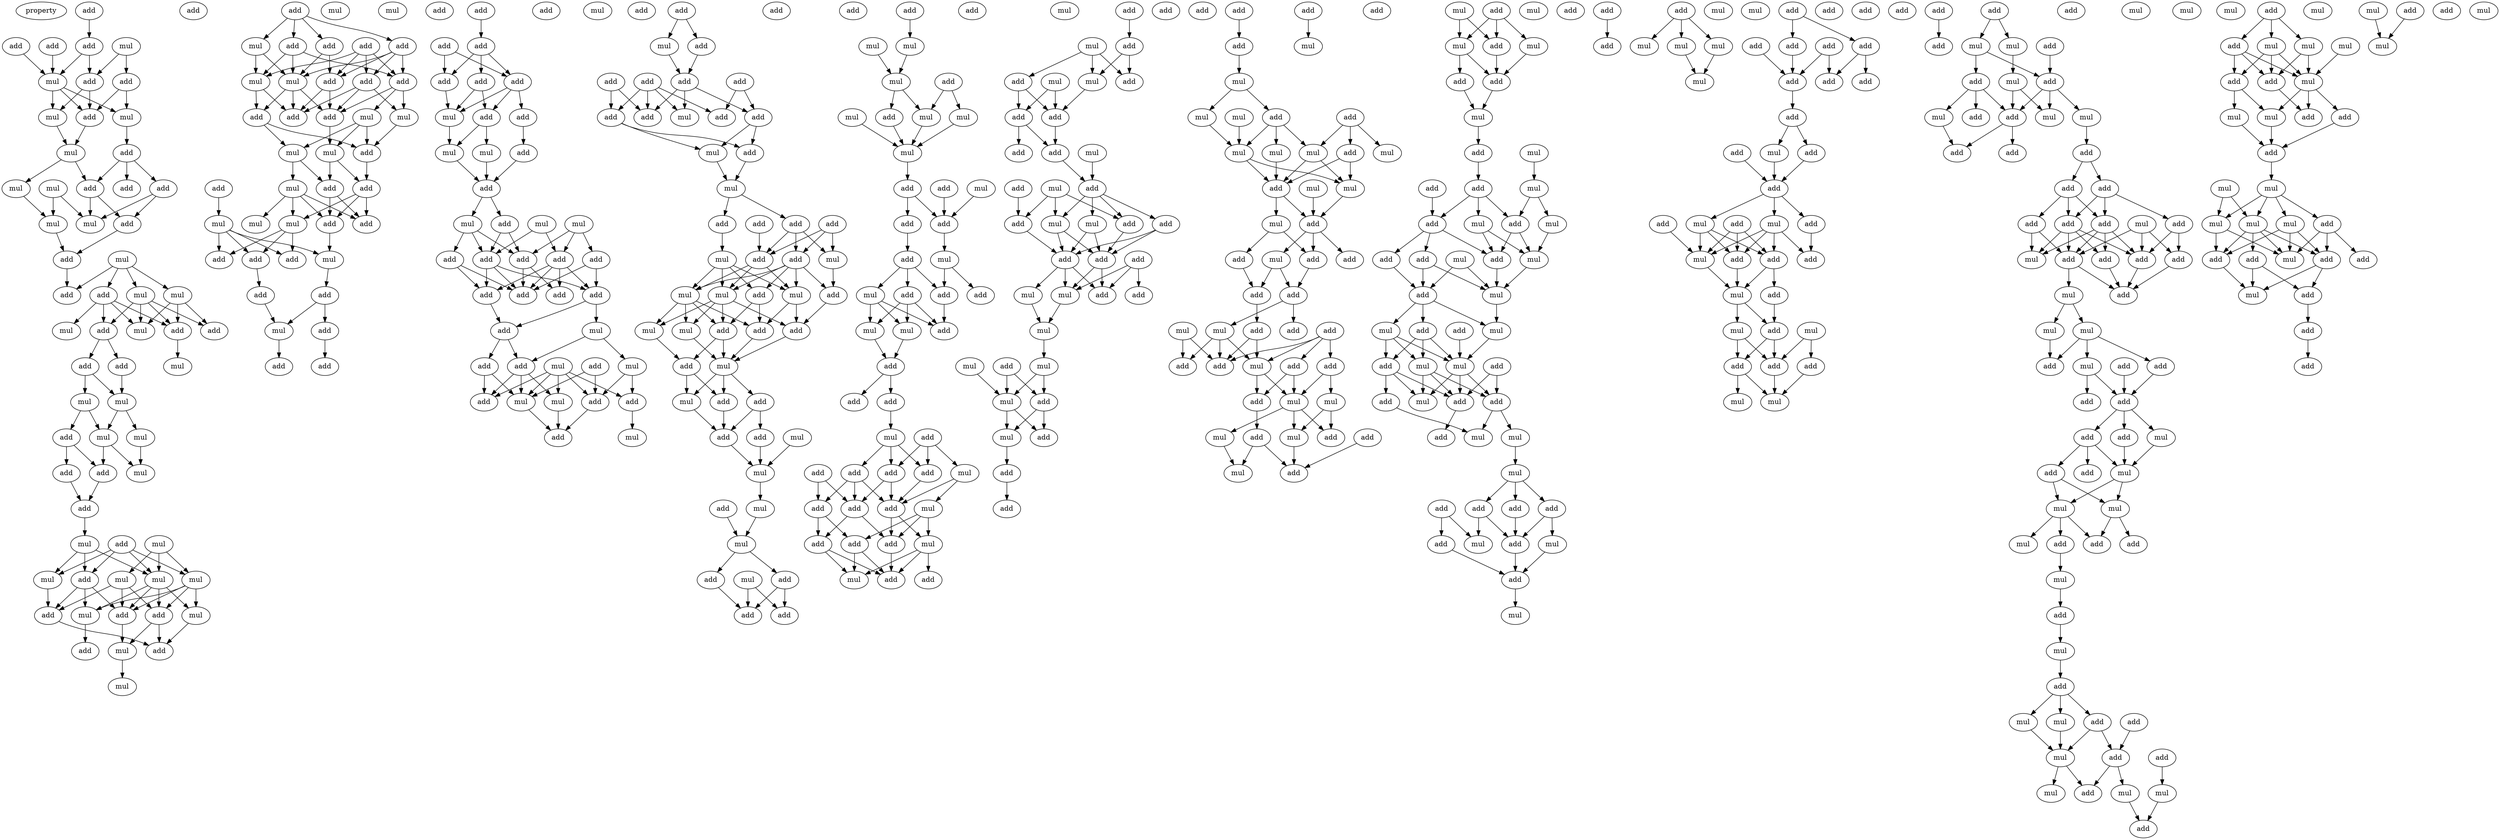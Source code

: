digraph {
    node [fontcolor=black]
    property [mul=2,lf=1.1]
    0 [ label = add ];
    1 [ label = add ];
    2 [ label = add ];
    3 [ label = add ];
    4 [ label = mul ];
    5 [ label = mul ];
    6 [ label = add ];
    7 [ label = add ];
    8 [ label = mul ];
    9 [ label = add ];
    10 [ label = mul ];
    11 [ label = mul ];
    12 [ label = add ];
    13 [ label = add ];
    14 [ label = add ];
    15 [ label = mul ];
    16 [ label = add ];
    17 [ label = mul ];
    18 [ label = mul ];
    19 [ label = add ];
    20 [ label = mul ];
    21 [ label = mul ];
    22 [ label = add ];
    23 [ label = mul ];
    24 [ label = mul ];
    25 [ label = add ];
    26 [ label = add ];
    27 [ label = add ];
    28 [ label = add ];
    29 [ label = mul ];
    30 [ label = add ];
    31 [ label = mul ];
    32 [ label = mul ];
    33 [ label = add ];
    34 [ label = add ];
    35 [ label = mul ];
    36 [ label = mul ];
    37 [ label = mul ];
    38 [ label = add ];
    39 [ label = mul ];
    40 [ label = add ];
    41 [ label = add ];
    42 [ label = mul ];
    43 [ label = add ];
    44 [ label = add ];
    45 [ label = mul ];
    46 [ label = mul ];
    47 [ label = add ];
    48 [ label = add ];
    49 [ label = mul ];
    50 [ label = mul ];
    51 [ label = mul ];
    52 [ label = mul ];
    53 [ label = mul ];
    54 [ label = mul ];
    55 [ label = add ];
    56 [ label = add ];
    57 [ label = add ];
    58 [ label = add ];
    59 [ label = mul ];
    60 [ label = add ];
    61 [ label = mul ];
    62 [ label = add ];
    63 [ label = mul ];
    64 [ label = add ];
    65 [ label = add ];
    66 [ label = add ];
    67 [ label = add ];
    68 [ label = add ];
    69 [ label = mul ];
    70 [ label = add ];
    71 [ label = add ];
    72 [ label = mul ];
    73 [ label = add ];
    74 [ label = add ];
    75 [ label = mul ];
    76 [ label = mul ];
    77 [ label = add ];
    78 [ label = add ];
    79 [ label = mul ];
    80 [ label = mul ];
    81 [ label = mul ];
    82 [ label = add ];
    83 [ label = add ];
    84 [ label = add ];
    85 [ label = mul ];
    86 [ label = add ];
    87 [ label = mul ];
    88 [ label = mul ];
    89 [ label = add ];
    90 [ label = add ];
    91 [ label = add ];
    92 [ label = mul ];
    93 [ label = add ];
    94 [ label = mul ];
    95 [ label = add ];
    96 [ label = add ];
    97 [ label = add ];
    98 [ label = mul ];
    99 [ label = mul ];
    100 [ label = add ];
    101 [ label = add ];
    102 [ label = add ];
    103 [ label = add ];
    104 [ label = add ];
    105 [ label = add ];
    106 [ label = add ];
    107 [ label = add ];
    108 [ label = add ];
    109 [ label = mul ];
    110 [ label = add ];
    111 [ label = add ];
    112 [ label = mul ];
    113 [ label = add ];
    114 [ label = add ];
    115 [ label = mul ];
    116 [ label = add ];
    117 [ label = mul ];
    118 [ label = add ];
    119 [ label = mul ];
    120 [ label = mul ];
    121 [ label = add ];
    122 [ label = add ];
    123 [ label = add ];
    124 [ label = add ];
    125 [ label = add ];
    126 [ label = add ];
    127 [ label = add ];
    128 [ label = add ];
    129 [ label = add ];
    130 [ label = mul ];
    131 [ label = add ];
    132 [ label = add ];
    133 [ label = mul ];
    134 [ label = mul ];
    135 [ label = add ];
    136 [ label = add ];
    137 [ label = add ];
    138 [ label = add ];
    139 [ label = mul ];
    140 [ label = add ];
    141 [ label = mul ];
    142 [ label = add ];
    143 [ label = mul ];
    144 [ label = mul ];
    145 [ label = add ];
    146 [ label = add ];
    147 [ label = mul ];
    148 [ label = add ];
    149 [ label = add ];
    150 [ label = add ];
    151 [ label = add ];
    152 [ label = add ];
    153 [ label = add ];
    154 [ label = add ];
    155 [ label = add ];
    156 [ label = mul ];
    157 [ label = add ];
    158 [ label = mul ];
    159 [ label = add ];
    160 [ label = mul ];
    161 [ label = add ];
    162 [ label = add ];
    163 [ label = add ];
    164 [ label = add ];
    165 [ label = mul ];
    166 [ label = add ];
    167 [ label = mul ];
    168 [ label = add ];
    169 [ label = mul ];
    170 [ label = add ];
    171 [ label = mul ];
    172 [ label = mul ];
    173 [ label = add ];
    174 [ label = add ];
    175 [ label = add ];
    176 [ label = add ];
    177 [ label = mul ];
    178 [ label = mul ];
    179 [ label = add ];
    180 [ label = mul ];
    181 [ label = add ];
    182 [ label = add ];
    183 [ label = mul ];
    184 [ label = add ];
    185 [ label = add ];
    186 [ label = add ];
    187 [ label = mul ];
    188 [ label = mul ];
    189 [ label = add ];
    190 [ label = mul ];
    191 [ label = mul ];
    192 [ label = add ];
    193 [ label = add ];
    194 [ label = add ];
    195 [ label = mul ];
    196 [ label = add ];
    197 [ label = add ];
    198 [ label = add ];
    199 [ label = mul ];
    200 [ label = mul ];
    201 [ label = mul ];
    202 [ label = add ];
    203 [ label = mul ];
    204 [ label = add ];
    205 [ label = add ];
    206 [ label = mul ];
    207 [ label = mul ];
    208 [ label = mul ];
    209 [ label = add ];
    210 [ label = mul ];
    211 [ label = add ];
    212 [ label = mul ];
    213 [ label = add ];
    214 [ label = add ];
    215 [ label = mul ];
    216 [ label = add ];
    217 [ label = mul ];
    218 [ label = add ];
    219 [ label = add ];
    220 [ label = add ];
    221 [ label = mul ];
    222 [ label = add ];
    223 [ label = mul ];
    224 [ label = add ];
    225 [ label = add ];
    226 [ label = add ];
    227 [ label = add ];
    228 [ label = mul ];
    229 [ label = add ];
    230 [ label = add ];
    231 [ label = mul ];
    232 [ label = add ];
    233 [ label = add ];
    234 [ label = add ];
    235 [ label = add ];
    236 [ label = add ];
    237 [ label = mul ];
    238 [ label = add ];
    239 [ label = mul ];
    240 [ label = add ];
    241 [ label = add ];
    242 [ label = add ];
    243 [ label = mul ];
    244 [ label = add ];
    245 [ label = add ];
    246 [ label = add ];
    247 [ label = mul ];
    248 [ label = mul ];
    249 [ label = add ];
    250 [ label = add ];
    251 [ label = add ];
    252 [ label = mul ];
    253 [ label = add ];
    254 [ label = add ];
    255 [ label = add ];
    256 [ label = add ];
    257 [ label = mul ];
    258 [ label = add ];
    259 [ label = add ];
    260 [ label = mul ];
    261 [ label = add ];
    262 [ label = add ];
    263 [ label = add ];
    264 [ label = mul ];
    265 [ label = mul ];
    266 [ label = add ];
    267 [ label = add ];
    268 [ label = add ];
    269 [ label = mul ];
    270 [ label = add ];
    271 [ label = add ];
    272 [ label = mul ];
    273 [ label = mul ];
    274 [ label = mul ];
    275 [ label = add ];
    276 [ label = mul ];
    277 [ label = mul ];
    278 [ label = add ];
    279 [ label = add ];
    280 [ label = mul ];
    281 [ label = add ];
    282 [ label = add ];
    283 [ label = add ];
    284 [ label = add ];
    285 [ label = add ];
    286 [ label = add ];
    287 [ label = mul ];
    288 [ label = mul ];
    289 [ label = mul ];
    290 [ label = add ];
    291 [ label = add ];
    292 [ label = mul ];
    293 [ label = mul ];
    294 [ label = mul ];
    295 [ label = mul ];
    296 [ label = add ];
    297 [ label = mul ];
    298 [ label = add ];
    299 [ label = mul ];
    300 [ label = mul ];
    301 [ label = add ];
    302 [ label = mul ];
    303 [ label = add ];
    304 [ label = mul ];
    305 [ label = add ];
    306 [ label = add ];
    307 [ label = add ];
    308 [ label = add ];
    309 [ label = add ];
    310 [ label = add ];
    311 [ label = mul ];
    312 [ label = add ];
    313 [ label = mul ];
    314 [ label = add ];
    315 [ label = add ];
    316 [ label = add ];
    317 [ label = add ];
    318 [ label = mul ];
    319 [ label = add ];
    320 [ label = add ];
    321 [ label = mul ];
    322 [ label = mul ];
    323 [ label = add ];
    324 [ label = add ];
    325 [ label = add ];
    326 [ label = mul ];
    327 [ label = mul ];
    328 [ label = add ];
    329 [ label = mul ];
    330 [ label = mul ];
    331 [ label = add ];
    332 [ label = add ];
    333 [ label = mul ];
    334 [ label = mul ];
    335 [ label = add ];
    336 [ label = add ];
    337 [ label = mul ];
    338 [ label = mul ];
    339 [ label = add ];
    340 [ label = mul ];
    341 [ label = add ];
    342 [ label = mul ];
    343 [ label = add ];
    344 [ label = mul ];
    345 [ label = add ];
    346 [ label = add ];
    347 [ label = mul ];
    348 [ label = add ];
    349 [ label = add ];
    350 [ label = mul ];
    351 [ label = add ];
    352 [ label = mul ];
    353 [ label = mul ];
    354 [ label = add ];
    355 [ label = mul ];
    356 [ label = add ];
    357 [ label = mul ];
    358 [ label = add ];
    359 [ label = mul ];
    360 [ label = add ];
    361 [ label = add ];
    362 [ label = mul ];
    363 [ label = add ];
    364 [ label = add ];
    365 [ label = add ];
    366 [ label = mul ];
    367 [ label = add ];
    368 [ label = mul ];
    369 [ label = add ];
    370 [ label = mul ];
    371 [ label = mul ];
    372 [ label = add ];
    373 [ label = add ];
    374 [ label = add ];
    375 [ label = add ];
    376 [ label = mul ];
    377 [ label = add ];
    378 [ label = add ];
    379 [ label = mul ];
    380 [ label = add ];
    381 [ label = add ];
    382 [ label = mul ];
    383 [ label = add ];
    384 [ label = add ];
    385 [ label = mul ];
    386 [ label = mul ];
    387 [ label = mul ];
    388 [ label = mul ];
    389 [ label = mul ];
    390 [ label = mul ];
    391 [ label = add ];
    392 [ label = add ];
    393 [ label = add ];
    394 [ label = add ];
    395 [ label = add ];
    396 [ label = add ];
    397 [ label = add ];
    398 [ label = add ];
    399 [ label = add ];
    400 [ label = add ];
    401 [ label = add ];
    402 [ label = add ];
    403 [ label = add ];
    404 [ label = add ];
    405 [ label = mul ];
    406 [ label = add ];
    407 [ label = add ];
    408 [ label = mul ];
    409 [ label = add ];
    410 [ label = mul ];
    411 [ label = add ];
    412 [ label = mul ];
    413 [ label = add ];
    414 [ label = add ];
    415 [ label = add ];
    416 [ label = add ];
    417 [ label = mul ];
    418 [ label = mul ];
    419 [ label = add ];
    420 [ label = mul ];
    421 [ label = add ];
    422 [ label = add ];
    423 [ label = add ];
    424 [ label = mul ];
    425 [ label = mul ];
    426 [ label = add ];
    427 [ label = add ];
    428 [ label = add ];
    429 [ label = add ];
    430 [ label = mul ];
    431 [ label = mul ];
    432 [ label = add ];
    433 [ label = add ];
    434 [ label = mul ];
    435 [ label = add ];
    436 [ label = mul ];
    437 [ label = mul ];
    438 [ label = add ];
    439 [ label = mul ];
    440 [ label = add ];
    441 [ label = add ];
    442 [ label = add ];
    443 [ label = add ];
    444 [ label = add ];
    445 [ label = add ];
    446 [ label = add ];
    447 [ label = mul ];
    448 [ label = add ];
    449 [ label = add ];
    450 [ label = add ];
    451 [ label = add ];
    452 [ label = mul ];
    453 [ label = add ];
    454 [ label = add ];
    455 [ label = add ];
    456 [ label = mul ];
    457 [ label = mul ];
    458 [ label = mul ];
    459 [ label = mul ];
    460 [ label = add ];
    461 [ label = add ];
    462 [ label = add ];
    463 [ label = add ];
    464 [ label = add ];
    465 [ label = add ];
    466 [ label = mul ];
    467 [ label = add ];
    468 [ label = add ];
    469 [ label = mul ];
    470 [ label = add ];
    471 [ label = mul ];
    472 [ label = mul ];
    473 [ label = mul ];
    474 [ label = add ];
    475 [ label = add ];
    476 [ label = add ];
    477 [ label = mul ];
    478 [ label = add ];
    479 [ label = add ];
    480 [ label = mul ];
    481 [ label = mul ];
    482 [ label = add ];
    483 [ label = add ];
    484 [ label = mul ];
    485 [ label = add ];
    486 [ label = mul ];
    487 [ label = mul ];
    488 [ label = add ];
    489 [ label = add ];
    490 [ label = mul ];
    491 [ label = mul ];
    492 [ label = mul ];
    493 [ label = mul ];
    494 [ label = add ];
    495 [ label = add ];
    496 [ label = mul ];
    497 [ label = add ];
    498 [ label = add ];
    499 [ label = mul ];
    500 [ label = mul ];
    501 [ label = mul ];
    502 [ label = add ];
    503 [ label = mul ];
    504 [ label = add ];
    505 [ label = mul ];
    506 [ label = add ];
    507 [ label = mul ];
    508 [ label = add ];
    509 [ label = add ];
    510 [ label = mul ];
    511 [ label = mul ];
    512 [ label = mul ];
    513 [ label = mul ];
    514 [ label = mul ];
    515 [ label = mul ];
    516 [ label = add ];
    517 [ label = add ];
    518 [ label = add ];
    519 [ label = add ];
    520 [ label = mul ];
    521 [ label = add ];
    522 [ label = add ];
    523 [ label = mul ];
    524 [ label = add ];
    525 [ label = mul ];
    526 [ label = add ];
    527 [ label = add ];
    528 [ label = mul ];
    529 [ label = add ];
    530 [ label = mul ];
    0 -> 3 [ name = 0 ];
    1 -> 5 [ name = 1 ];
    2 -> 5 [ name = 2 ];
    3 -> 5 [ name = 3 ];
    3 -> 7 [ name = 4 ];
    4 -> 6 [ name = 5 ];
    4 -> 7 [ name = 6 ];
    5 -> 8 [ name = 7 ];
    5 -> 9 [ name = 8 ];
    5 -> 10 [ name = 9 ];
    6 -> 9 [ name = 10 ];
    6 -> 10 [ name = 11 ];
    7 -> 8 [ name = 12 ];
    7 -> 9 [ name = 13 ];
    8 -> 11 [ name = 14 ];
    9 -> 11 [ name = 15 ];
    10 -> 12 [ name = 16 ];
    11 -> 14 [ name = 17 ];
    11 -> 17 [ name = 18 ];
    12 -> 13 [ name = 19 ];
    12 -> 14 [ name = 20 ];
    12 -> 16 [ name = 21 ];
    14 -> 19 [ name = 22 ];
    14 -> 20 [ name = 23 ];
    15 -> 18 [ name = 24 ];
    15 -> 20 [ name = 25 ];
    16 -> 19 [ name = 26 ];
    16 -> 20 [ name = 27 ];
    17 -> 18 [ name = 28 ];
    18 -> 22 [ name = 29 ];
    19 -> 22 [ name = 30 ];
    21 -> 23 [ name = 31 ];
    21 -> 24 [ name = 32 ];
    21 -> 25 [ name = 33 ];
    21 -> 26 [ name = 34 ];
    22 -> 25 [ name = 35 ];
    23 -> 27 [ name = 36 ];
    23 -> 28 [ name = 37 ];
    23 -> 29 [ name = 38 ];
    23 -> 30 [ name = 39 ];
    24 -> 27 [ name = 40 ];
    24 -> 29 [ name = 41 ];
    24 -> 30 [ name = 42 ];
    26 -> 28 [ name = 43 ];
    26 -> 29 [ name = 44 ];
    26 -> 30 [ name = 45 ];
    26 -> 31 [ name = 46 ];
    28 -> 33 [ name = 47 ];
    28 -> 34 [ name = 48 ];
    30 -> 32 [ name = 49 ];
    33 -> 35 [ name = 50 ];
    33 -> 36 [ name = 51 ];
    34 -> 35 [ name = 52 ];
    35 -> 37 [ name = 53 ];
    35 -> 39 [ name = 54 ];
    36 -> 38 [ name = 55 ];
    36 -> 39 [ name = 56 ];
    37 -> 42 [ name = 57 ];
    38 -> 41 [ name = 58 ];
    38 -> 43 [ name = 59 ];
    39 -> 41 [ name = 60 ];
    39 -> 42 [ name = 61 ];
    41 -> 44 [ name = 62 ];
    43 -> 44 [ name = 63 ];
    44 -> 45 [ name = 64 ];
    45 -> 48 [ name = 65 ];
    45 -> 49 [ name = 66 ];
    45 -> 50 [ name = 67 ];
    46 -> 50 [ name = 68 ];
    46 -> 51 [ name = 69 ];
    46 -> 52 [ name = 70 ];
    47 -> 48 [ name = 71 ];
    47 -> 49 [ name = 72 ];
    47 -> 50 [ name = 73 ];
    47 -> 52 [ name = 74 ];
    48 -> 53 [ name = 75 ];
    48 -> 56 [ name = 76 ];
    48 -> 57 [ name = 77 ];
    49 -> 56 [ name = 78 ];
    50 -> 53 [ name = 79 ];
    50 -> 54 [ name = 80 ];
    50 -> 55 [ name = 81 ];
    50 -> 57 [ name = 82 ];
    51 -> 55 [ name = 83 ];
    51 -> 56 [ name = 84 ];
    51 -> 57 [ name = 85 ];
    52 -> 53 [ name = 86 ];
    52 -> 54 [ name = 87 ];
    52 -> 55 [ name = 88 ];
    52 -> 57 [ name = 89 ];
    53 -> 58 [ name = 90 ];
    54 -> 60 [ name = 91 ];
    55 -> 59 [ name = 92 ];
    55 -> 60 [ name = 93 ];
    56 -> 60 [ name = 94 ];
    57 -> 59 [ name = 95 ];
    59 -> 61 [ name = 96 ];
    62 -> 63 [ name = 97 ];
    62 -> 65 [ name = 98 ];
    62 -> 66 [ name = 99 ];
    62 -> 67 [ name = 100 ];
    63 -> 69 [ name = 101 ];
    63 -> 72 [ name = 102 ];
    64 -> 68 [ name = 103 ];
    64 -> 70 [ name = 104 ];
    64 -> 71 [ name = 105 ];
    64 -> 72 [ name = 106 ];
    65 -> 68 [ name = 107 ];
    65 -> 69 [ name = 108 ];
    65 -> 72 [ name = 109 ];
    66 -> 68 [ name = 110 ];
    66 -> 69 [ name = 111 ];
    66 -> 70 [ name = 112 ];
    66 -> 71 [ name = 113 ];
    67 -> 69 [ name = 114 ];
    67 -> 71 [ name = 115 ];
    68 -> 73 [ name = 116 ];
    68 -> 75 [ name = 117 ];
    68 -> 76 [ name = 118 ];
    69 -> 73 [ name = 119 ];
    69 -> 74 [ name = 120 ];
    69 -> 77 [ name = 121 ];
    70 -> 73 [ name = 122 ];
    70 -> 74 [ name = 123 ];
    70 -> 75 [ name = 124 ];
    71 -> 73 [ name = 125 ];
    71 -> 74 [ name = 126 ];
    72 -> 74 [ name = 127 ];
    72 -> 77 [ name = 128 ];
    73 -> 79 [ name = 129 ];
    75 -> 78 [ name = 130 ];
    76 -> 78 [ name = 131 ];
    76 -> 79 [ name = 132 ];
    76 -> 80 [ name = 133 ];
    77 -> 78 [ name = 134 ];
    77 -> 80 [ name = 135 ];
    78 -> 82 [ name = 136 ];
    79 -> 82 [ name = 137 ];
    79 -> 84 [ name = 138 ];
    80 -> 81 [ name = 139 ];
    80 -> 84 [ name = 140 ];
    81 -> 85 [ name = 141 ];
    81 -> 86 [ name = 142 ];
    81 -> 87 [ name = 143 ];
    81 -> 89 [ name = 144 ];
    82 -> 85 [ name = 145 ];
    82 -> 86 [ name = 146 ];
    82 -> 89 [ name = 147 ];
    83 -> 88 [ name = 148 ];
    84 -> 86 [ name = 149 ];
    84 -> 89 [ name = 150 ];
    85 -> 90 [ name = 151 ];
    85 -> 91 [ name = 152 ];
    85 -> 93 [ name = 153 ];
    88 -> 90 [ name = 154 ];
    88 -> 91 [ name = 155 ];
    88 -> 92 [ name = 156 ];
    88 -> 93 [ name = 157 ];
    89 -> 92 [ name = 158 ];
    92 -> 95 [ name = 159 ];
    93 -> 96 [ name = 160 ];
    95 -> 97 [ name = 161 ];
    95 -> 98 [ name = 162 ];
    96 -> 98 [ name = 163 ];
    97 -> 101 [ name = 164 ];
    98 -> 100 [ name = 165 ];
    103 -> 105 [ name = 166 ];
    104 -> 106 [ name = 167 ];
    104 -> 107 [ name = 168 ];
    105 -> 106 [ name = 169 ];
    105 -> 107 [ name = 170 ];
    105 -> 108 [ name = 171 ];
    106 -> 109 [ name = 172 ];
    107 -> 109 [ name = 173 ];
    107 -> 110 [ name = 174 ];
    107 -> 111 [ name = 175 ];
    108 -> 109 [ name = 176 ];
    108 -> 111 [ name = 177 ];
    109 -> 112 [ name = 178 ];
    110 -> 114 [ name = 179 ];
    111 -> 112 [ name = 180 ];
    111 -> 115 [ name = 181 ];
    112 -> 116 [ name = 182 ];
    114 -> 116 [ name = 183 ];
    115 -> 116 [ name = 184 ];
    116 -> 117 [ name = 185 ];
    116 -> 118 [ name = 186 ];
    117 -> 121 [ name = 187 ];
    117 -> 122 [ name = 188 ];
    117 -> 123 [ name = 189 ];
    118 -> 122 [ name = 190 ];
    118 -> 123 [ name = 191 ];
    119 -> 122 [ name = 192 ];
    119 -> 124 [ name = 193 ];
    120 -> 123 [ name = 194 ];
    120 -> 124 [ name = 195 ];
    120 -> 125 [ name = 196 ];
    121 -> 126 [ name = 197 ];
    121 -> 128 [ name = 198 ];
    122 -> 126 [ name = 199 ];
    122 -> 128 [ name = 200 ];
    122 -> 129 [ name = 201 ];
    123 -> 127 [ name = 202 ];
    123 -> 128 [ name = 203 ];
    124 -> 126 [ name = 204 ];
    124 -> 127 [ name = 205 ];
    124 -> 128 [ name = 206 ];
    124 -> 129 [ name = 207 ];
    125 -> 128 [ name = 208 ];
    125 -> 129 [ name = 209 ];
    126 -> 131 [ name = 210 ];
    129 -> 130 [ name = 211 ];
    129 -> 131 [ name = 212 ];
    130 -> 132 [ name = 213 ];
    130 -> 133 [ name = 214 ];
    131 -> 132 [ name = 215 ];
    131 -> 135 [ name = 216 ];
    132 -> 137 [ name = 217 ];
    132 -> 139 [ name = 218 ];
    132 -> 141 [ name = 219 ];
    133 -> 138 [ name = 220 ];
    133 -> 140 [ name = 221 ];
    134 -> 137 [ name = 222 ];
    134 -> 138 [ name = 223 ];
    134 -> 139 [ name = 224 ];
    134 -> 140 [ name = 225 ];
    134 -> 141 [ name = 226 ];
    135 -> 137 [ name = 227 ];
    135 -> 141 [ name = 228 ];
    136 -> 140 [ name = 229 ];
    136 -> 141 [ name = 230 ];
    138 -> 143 [ name = 231 ];
    139 -> 142 [ name = 232 ];
    140 -> 142 [ name = 233 ];
    141 -> 142 [ name = 234 ];
    146 -> 147 [ name = 235 ];
    146 -> 148 [ name = 236 ];
    147 -> 149 [ name = 237 ];
    148 -> 149 [ name = 238 ];
    149 -> 153 [ name = 239 ];
    149 -> 156 [ name = 240 ];
    149 -> 157 [ name = 241 ];
    150 -> 154 [ name = 242 ];
    150 -> 157 [ name = 243 ];
    151 -> 154 [ name = 244 ];
    151 -> 155 [ name = 245 ];
    151 -> 156 [ name = 246 ];
    151 -> 157 [ name = 247 ];
    152 -> 153 [ name = 248 ];
    152 -> 155 [ name = 249 ];
    153 -> 158 [ name = 250 ];
    153 -> 159 [ name = 251 ];
    154 -> 158 [ name = 252 ];
    154 -> 159 [ name = 253 ];
    158 -> 160 [ name = 254 ];
    159 -> 160 [ name = 255 ];
    160 -> 161 [ name = 256 ];
    160 -> 163 [ name = 257 ];
    161 -> 167 [ name = 258 ];
    162 -> 168 [ name = 259 ];
    163 -> 165 [ name = 260 ];
    163 -> 166 [ name = 261 ];
    163 -> 168 [ name = 262 ];
    164 -> 165 [ name = 263 ];
    164 -> 166 [ name = 264 ];
    164 -> 168 [ name = 265 ];
    165 -> 173 [ name = 266 ];
    166 -> 169 [ name = 267 ];
    166 -> 170 [ name = 268 ];
    166 -> 171 [ name = 269 ];
    166 -> 172 [ name = 270 ];
    166 -> 173 [ name = 271 ];
    167 -> 169 [ name = 272 ];
    167 -> 170 [ name = 273 ];
    167 -> 171 [ name = 274 ];
    167 -> 172 [ name = 275 ];
    168 -> 169 [ name = 276 ];
    168 -> 171 [ name = 277 ];
    168 -> 172 [ name = 278 ];
    169 -> 174 [ name = 279 ];
    169 -> 176 [ name = 280 ];
    169 -> 177 [ name = 281 ];
    169 -> 178 [ name = 282 ];
    170 -> 174 [ name = 283 ];
    170 -> 176 [ name = 284 ];
    171 -> 174 [ name = 285 ];
    171 -> 175 [ name = 286 ];
    172 -> 175 [ name = 287 ];
    172 -> 176 [ name = 288 ];
    172 -> 177 [ name = 289 ];
    172 -> 178 [ name = 290 ];
    173 -> 175 [ name = 291 ];
    174 -> 180 [ name = 292 ];
    175 -> 180 [ name = 293 ];
    176 -> 179 [ name = 294 ];
    176 -> 180 [ name = 295 ];
    177 -> 180 [ name = 296 ];
    178 -> 179 [ name = 297 ];
    179 -> 181 [ name = 298 ];
    179 -> 183 [ name = 299 ];
    180 -> 181 [ name = 300 ];
    180 -> 182 [ name = 301 ];
    180 -> 183 [ name = 302 ];
    181 -> 186 [ name = 303 ];
    182 -> 184 [ name = 304 ];
    182 -> 186 [ name = 305 ];
    183 -> 186 [ name = 306 ];
    184 -> 188 [ name = 307 ];
    186 -> 188 [ name = 308 ];
    187 -> 188 [ name = 309 ];
    188 -> 190 [ name = 310 ];
    189 -> 191 [ name = 311 ];
    190 -> 191 [ name = 312 ];
    191 -> 193 [ name = 313 ];
    191 -> 194 [ name = 314 ];
    193 -> 196 [ name = 315 ];
    194 -> 196 [ name = 316 ];
    194 -> 197 [ name = 317 ];
    195 -> 196 [ name = 318 ];
    195 -> 197 [ name = 319 ];
    198 -> 200 [ name = 320 ];
    199 -> 201 [ name = 321 ];
    200 -> 201 [ name = 322 ];
    201 -> 205 [ name = 323 ];
    201 -> 207 [ name = 324 ];
    202 -> 206 [ name = 325 ];
    202 -> 207 [ name = 326 ];
    203 -> 208 [ name = 327 ];
    205 -> 208 [ name = 328 ];
    206 -> 208 [ name = 329 ];
    207 -> 208 [ name = 330 ];
    208 -> 209 [ name = 331 ];
    209 -> 213 [ name = 332 ];
    209 -> 214 [ name = 333 ];
    210 -> 213 [ name = 334 ];
    211 -> 213 [ name = 335 ];
    213 -> 215 [ name = 336 ];
    214 -> 216 [ name = 337 ];
    215 -> 218 [ name = 338 ];
    215 -> 220 [ name = 339 ];
    216 -> 217 [ name = 340 ];
    216 -> 218 [ name = 341 ];
    216 -> 219 [ name = 342 ];
    217 -> 221 [ name = 343 ];
    217 -> 222 [ name = 344 ];
    217 -> 223 [ name = 345 ];
    218 -> 222 [ name = 346 ];
    219 -> 221 [ name = 347 ];
    219 -> 222 [ name = 348 ];
    219 -> 223 [ name = 349 ];
    221 -> 224 [ name = 350 ];
    223 -> 224 [ name = 351 ];
    224 -> 225 [ name = 352 ];
    224 -> 226 [ name = 353 ];
    226 -> 228 [ name = 354 ];
    227 -> 229 [ name = 355 ];
    227 -> 231 [ name = 356 ];
    227 -> 232 [ name = 357 ];
    228 -> 229 [ name = 358 ];
    228 -> 230 [ name = 359 ];
    228 -> 232 [ name = 360 ];
    229 -> 234 [ name = 361 ];
    229 -> 235 [ name = 362 ];
    230 -> 234 [ name = 363 ];
    230 -> 235 [ name = 364 ];
    230 -> 236 [ name = 365 ];
    231 -> 234 [ name = 366 ];
    231 -> 237 [ name = 367 ];
    232 -> 234 [ name = 368 ];
    233 -> 235 [ name = 369 ];
    233 -> 236 [ name = 370 ];
    234 -> 239 [ name = 371 ];
    234 -> 241 [ name = 372 ];
    235 -> 240 [ name = 373 ];
    235 -> 241 [ name = 374 ];
    236 -> 238 [ name = 375 ];
    236 -> 240 [ name = 376 ];
    237 -> 238 [ name = 377 ];
    237 -> 239 [ name = 378 ];
    237 -> 241 [ name = 379 ];
    238 -> 242 [ name = 380 ];
    238 -> 243 [ name = 381 ];
    239 -> 242 [ name = 382 ];
    239 -> 243 [ name = 383 ];
    239 -> 244 [ name = 384 ];
    240 -> 242 [ name = 385 ];
    240 -> 243 [ name = 386 ];
    241 -> 242 [ name = 387 ];
    245 -> 246 [ name = 388 ];
    246 -> 248 [ name = 389 ];
    246 -> 250 [ name = 390 ];
    247 -> 248 [ name = 391 ];
    247 -> 249 [ name = 392 ];
    247 -> 250 [ name = 393 ];
    248 -> 254 [ name = 394 ];
    249 -> 253 [ name = 395 ];
    249 -> 254 [ name = 396 ];
    252 -> 253 [ name = 397 ];
    252 -> 254 [ name = 398 ];
    253 -> 255 [ name = 399 ];
    253 -> 256 [ name = 400 ];
    254 -> 256 [ name = 401 ];
    256 -> 258 [ name = 402 ];
    257 -> 258 [ name = 403 ];
    258 -> 261 [ name = 404 ];
    258 -> 263 [ name = 405 ];
    258 -> 264 [ name = 406 ];
    258 -> 265 [ name = 407 ];
    259 -> 262 [ name = 408 ];
    260 -> 261 [ name = 409 ];
    260 -> 262 [ name = 410 ];
    260 -> 265 [ name = 411 ];
    261 -> 267 [ name = 412 ];
    262 -> 268 [ name = 413 ];
    263 -> 267 [ name = 414 ];
    263 -> 268 [ name = 415 ];
    264 -> 267 [ name = 416 ];
    264 -> 268 [ name = 417 ];
    265 -> 267 [ name = 418 ];
    265 -> 268 [ name = 419 ];
    266 -> 269 [ name = 420 ];
    266 -> 270 [ name = 421 ];
    266 -> 271 [ name = 422 ];
    267 -> 269 [ name = 423 ];
    267 -> 271 [ name = 424 ];
    268 -> 269 [ name = 425 ];
    268 -> 271 [ name = 426 ];
    268 -> 272 [ name = 427 ];
    269 -> 273 [ name = 428 ];
    272 -> 273 [ name = 429 ];
    273 -> 274 [ name = 430 ];
    274 -> 277 [ name = 431 ];
    274 -> 278 [ name = 432 ];
    275 -> 277 [ name = 433 ];
    275 -> 278 [ name = 434 ];
    276 -> 277 [ name = 435 ];
    277 -> 280 [ name = 436 ];
    277 -> 281 [ name = 437 ];
    278 -> 280 [ name = 438 ];
    278 -> 281 [ name = 439 ];
    280 -> 282 [ name = 440 ];
    282 -> 285 [ name = 441 ];
    283 -> 286 [ name = 442 ];
    284 -> 287 [ name = 443 ];
    286 -> 288 [ name = 444 ];
    288 -> 290 [ name = 445 ];
    288 -> 292 [ name = 446 ];
    289 -> 295 [ name = 447 ];
    290 -> 293 [ name = 448 ];
    290 -> 295 [ name = 449 ];
    290 -> 297 [ name = 450 ];
    291 -> 294 [ name = 451 ];
    291 -> 296 [ name = 452 ];
    291 -> 297 [ name = 453 ];
    292 -> 295 [ name = 454 ];
    293 -> 298 [ name = 455 ];
    295 -> 298 [ name = 456 ];
    295 -> 299 [ name = 457 ];
    296 -> 298 [ name = 458 ];
    296 -> 299 [ name = 459 ];
    297 -> 298 [ name = 460 ];
    297 -> 299 [ name = 461 ];
    298 -> 301 [ name = 462 ];
    298 -> 302 [ name = 463 ];
    299 -> 301 [ name = 464 ];
    300 -> 301 [ name = 465 ];
    301 -> 303 [ name = 466 ];
    301 -> 304 [ name = 467 ];
    301 -> 306 [ name = 468 ];
    302 -> 303 [ name = 469 ];
    302 -> 305 [ name = 470 ];
    303 -> 309 [ name = 471 ];
    304 -> 308 [ name = 472 ];
    304 -> 309 [ name = 473 ];
    305 -> 308 [ name = 474 ];
    308 -> 314 [ name = 475 ];
    309 -> 312 [ name = 476 ];
    309 -> 313 [ name = 477 ];
    310 -> 315 [ name = 478 ];
    310 -> 316 [ name = 479 ];
    310 -> 318 [ name = 480 ];
    310 -> 319 [ name = 481 ];
    311 -> 316 [ name = 482 ];
    311 -> 317 [ name = 483 ];
    313 -> 316 [ name = 484 ];
    313 -> 317 [ name = 485 ];
    313 -> 318 [ name = 486 ];
    314 -> 316 [ name = 487 ];
    314 -> 318 [ name = 488 ];
    315 -> 321 [ name = 489 ];
    315 -> 322 [ name = 490 ];
    318 -> 320 [ name = 491 ];
    318 -> 322 [ name = 492 ];
    319 -> 320 [ name = 493 ];
    319 -> 322 [ name = 494 ];
    320 -> 323 [ name = 495 ];
    321 -> 324 [ name = 496 ];
    321 -> 327 [ name = 497 ];
    322 -> 324 [ name = 498 ];
    322 -> 326 [ name = 499 ];
    322 -> 327 [ name = 500 ];
    323 -> 328 [ name = 501 ];
    323 -> 329 [ name = 502 ];
    325 -> 328 [ name = 503 ];
    326 -> 329 [ name = 504 ];
    327 -> 328 [ name = 505 ];
    330 -> 332 [ name = 506 ];
    330 -> 334 [ name = 507 ];
    331 -> 332 [ name = 508 ];
    331 -> 333 [ name = 509 ];
    331 -> 334 [ name = 510 ];
    332 -> 336 [ name = 511 ];
    333 -> 336 [ name = 512 ];
    334 -> 335 [ name = 513 ];
    334 -> 336 [ name = 514 ];
    335 -> 338 [ name = 515 ];
    336 -> 338 [ name = 516 ];
    338 -> 339 [ name = 517 ];
    339 -> 343 [ name = 518 ];
    340 -> 342 [ name = 519 ];
    341 -> 346 [ name = 520 ];
    342 -> 345 [ name = 521 ];
    342 -> 347 [ name = 522 ];
    343 -> 344 [ name = 523 ];
    343 -> 345 [ name = 524 ];
    343 -> 346 [ name = 525 ];
    344 -> 348 [ name = 526 ];
    344 -> 352 [ name = 527 ];
    345 -> 348 [ name = 528 ];
    345 -> 352 [ name = 529 ];
    346 -> 348 [ name = 530 ];
    346 -> 349 [ name = 531 ];
    346 -> 351 [ name = 532 ];
    347 -> 352 [ name = 533 ];
    348 -> 353 [ name = 534 ];
    349 -> 354 [ name = 535 ];
    350 -> 353 [ name = 536 ];
    350 -> 354 [ name = 537 ];
    351 -> 353 [ name = 538 ];
    351 -> 354 [ name = 539 ];
    352 -> 353 [ name = 540 ];
    353 -> 355 [ name = 541 ];
    354 -> 355 [ name = 542 ];
    354 -> 356 [ name = 543 ];
    354 -> 357 [ name = 544 ];
    355 -> 362 [ name = 545 ];
    356 -> 359 [ name = 546 ];
    356 -> 361 [ name = 547 ];
    356 -> 362 [ name = 548 ];
    357 -> 359 [ name = 549 ];
    357 -> 361 [ name = 550 ];
    357 -> 362 [ name = 551 ];
    358 -> 362 [ name = 552 ];
    359 -> 363 [ name = 553 ];
    359 -> 364 [ name = 554 ];
    359 -> 366 [ name = 555 ];
    360 -> 363 [ name = 556 ];
    360 -> 364 [ name = 557 ];
    361 -> 363 [ name = 558 ];
    361 -> 365 [ name = 559 ];
    361 -> 366 [ name = 560 ];
    362 -> 363 [ name = 561 ];
    362 -> 364 [ name = 562 ];
    362 -> 366 [ name = 563 ];
    363 -> 367 [ name = 564 ];
    364 -> 368 [ name = 565 ];
    364 -> 370 [ name = 566 ];
    365 -> 370 [ name = 567 ];
    368 -> 371 [ name = 568 ];
    371 -> 373 [ name = 569 ];
    371 -> 374 [ name = 570 ];
    371 -> 375 [ name = 571 ];
    372 -> 378 [ name = 572 ];
    372 -> 379 [ name = 573 ];
    373 -> 376 [ name = 574 ];
    373 -> 377 [ name = 575 ];
    374 -> 377 [ name = 576 ];
    374 -> 379 [ name = 577 ];
    375 -> 377 [ name = 578 ];
    376 -> 380 [ name = 579 ];
    377 -> 380 [ name = 580 ];
    378 -> 380 [ name = 581 ];
    380 -> 382 [ name = 582 ];
    381 -> 383 [ name = 583 ];
    384 -> 385 [ name = 584 ];
    384 -> 386 [ name = 585 ];
    384 -> 387 [ name = 586 ];
    386 -> 390 [ name = 587 ];
    387 -> 390 [ name = 588 ];
    391 -> 394 [ name = 589 ];
    391 -> 396 [ name = 590 ];
    392 -> 397 [ name = 591 ];
    393 -> 397 [ name = 592 ];
    393 -> 398 [ name = 593 ];
    394 -> 397 [ name = 594 ];
    396 -> 398 [ name = 595 ];
    396 -> 399 [ name = 596 ];
    397 -> 400 [ name = 597 ];
    400 -> 403 [ name = 598 ];
    400 -> 405 [ name = 599 ];
    402 -> 406 [ name = 600 ];
    403 -> 406 [ name = 601 ];
    405 -> 406 [ name = 602 ];
    406 -> 407 [ name = 603 ];
    406 -> 408 [ name = 604 ];
    406 -> 410 [ name = 605 ];
    407 -> 413 [ name = 606 ];
    408 -> 412 [ name = 607 ];
    408 -> 414 [ name = 608 ];
    408 -> 415 [ name = 609 ];
    409 -> 412 [ name = 610 ];
    410 -> 412 [ name = 611 ];
    410 -> 413 [ name = 612 ];
    410 -> 414 [ name = 613 ];
    410 -> 415 [ name = 614 ];
    411 -> 412 [ name = 615 ];
    411 -> 414 [ name = 616 ];
    411 -> 415 [ name = 617 ];
    412 -> 417 [ name = 618 ];
    414 -> 417 [ name = 619 ];
    415 -> 416 [ name = 620 ];
    415 -> 417 [ name = 621 ];
    416 -> 419 [ name = 622 ];
    417 -> 419 [ name = 623 ];
    417 -> 420 [ name = 624 ];
    418 -> 422 [ name = 625 ];
    418 -> 423 [ name = 626 ];
    419 -> 421 [ name = 627 ];
    419 -> 422 [ name = 628 ];
    420 -> 421 [ name = 629 ];
    420 -> 422 [ name = 630 ];
    421 -> 424 [ name = 631 ];
    421 -> 425 [ name = 632 ];
    422 -> 424 [ name = 633 ];
    423 -> 424 [ name = 634 ];
    426 -> 427 [ name = 635 ];
    428 -> 430 [ name = 636 ];
    428 -> 431 [ name = 637 ];
    429 -> 433 [ name = 638 ];
    430 -> 434 [ name = 639 ];
    431 -> 432 [ name = 640 ];
    431 -> 433 [ name = 641 ];
    432 -> 435 [ name = 642 ];
    432 -> 438 [ name = 643 ];
    432 -> 439 [ name = 644 ];
    433 -> 435 [ name = 645 ];
    433 -> 436 [ name = 646 ];
    433 -> 437 [ name = 647 ];
    434 -> 435 [ name = 648 ];
    434 -> 437 [ name = 649 ];
    435 -> 440 [ name = 650 ];
    435 -> 442 [ name = 651 ];
    436 -> 441 [ name = 652 ];
    439 -> 440 [ name = 653 ];
    441 -> 443 [ name = 654 ];
    441 -> 444 [ name = 655 ];
    443 -> 445 [ name = 656 ];
    443 -> 446 [ name = 657 ];
    443 -> 448 [ name = 658 ];
    444 -> 446 [ name = 659 ];
    444 -> 448 [ name = 660 ];
    444 -> 449 [ name = 661 ];
    445 -> 450 [ name = 662 ];
    445 -> 452 [ name = 663 ];
    446 -> 450 [ name = 664 ];
    446 -> 451 [ name = 665 ];
    446 -> 452 [ name = 666 ];
    446 -> 453 [ name = 667 ];
    447 -> 450 [ name = 668 ];
    447 -> 451 [ name = 669 ];
    447 -> 454 [ name = 670 ];
    448 -> 450 [ name = 671 ];
    448 -> 451 [ name = 672 ];
    448 -> 452 [ name = 673 ];
    448 -> 453 [ name = 674 ];
    449 -> 451 [ name = 675 ];
    449 -> 454 [ name = 676 ];
    450 -> 455 [ name = 677 ];
    450 -> 456 [ name = 678 ];
    451 -> 455 [ name = 679 ];
    453 -> 455 [ name = 680 ];
    454 -> 455 [ name = 681 ];
    456 -> 457 [ name = 682 ];
    456 -> 458 [ name = 683 ];
    457 -> 460 [ name = 684 ];
    458 -> 459 [ name = 685 ];
    458 -> 460 [ name = 686 ];
    458 -> 462 [ name = 687 ];
    459 -> 463 [ name = 688 ];
    459 -> 464 [ name = 689 ];
    461 -> 464 [ name = 690 ];
    462 -> 464 [ name = 691 ];
    464 -> 465 [ name = 692 ];
    464 -> 466 [ name = 693 ];
    464 -> 467 [ name = 694 ];
    465 -> 468 [ name = 695 ];
    465 -> 469 [ name = 696 ];
    465 -> 470 [ name = 697 ];
    466 -> 469 [ name = 698 ];
    467 -> 469 [ name = 699 ];
    469 -> 471 [ name = 700 ];
    469 -> 472 [ name = 701 ];
    470 -> 471 [ name = 702 ];
    470 -> 472 [ name = 703 ];
    471 -> 475 [ name = 704 ];
    471 -> 476 [ name = 705 ];
    472 -> 473 [ name = 706 ];
    472 -> 474 [ name = 707 ];
    472 -> 475 [ name = 708 ];
    474 -> 477 [ name = 709 ];
    477 -> 479 [ name = 710 ];
    479 -> 481 [ name = 711 ];
    481 -> 482 [ name = 712 ];
    482 -> 483 [ name = 713 ];
    482 -> 484 [ name = 714 ];
    482 -> 486 [ name = 715 ];
    483 -> 487 [ name = 716 ];
    483 -> 489 [ name = 717 ];
    484 -> 487 [ name = 718 ];
    485 -> 489 [ name = 719 ];
    486 -> 487 [ name = 720 ];
    487 -> 491 [ name = 721 ];
    487 -> 494 [ name = 722 ];
    488 -> 492 [ name = 723 ];
    489 -> 493 [ name = 724 ];
    489 -> 494 [ name = 725 ];
    492 -> 495 [ name = 726 ];
    493 -> 495 [ name = 727 ];
    497 -> 498 [ name = 728 ];
    497 -> 499 [ name = 729 ];
    497 -> 500 [ name = 730 ];
    498 -> 502 [ name = 731 ];
    498 -> 503 [ name = 732 ];
    498 -> 504 [ name = 733 ];
    499 -> 503 [ name = 734 ];
    499 -> 504 [ name = 735 ];
    500 -> 502 [ name = 736 ];
    500 -> 503 [ name = 737 ];
    500 -> 504 [ name = 738 ];
    501 -> 503 [ name = 739 ];
    502 -> 505 [ name = 740 ];
    502 -> 507 [ name = 741 ];
    503 -> 506 [ name = 742 ];
    503 -> 507 [ name = 743 ];
    503 -> 508 [ name = 744 ];
    504 -> 506 [ name = 745 ];
    505 -> 509 [ name = 746 ];
    507 -> 509 [ name = 747 ];
    508 -> 509 [ name = 748 ];
    509 -> 510 [ name = 749 ];
    510 -> 513 [ name = 750 ];
    510 -> 514 [ name = 751 ];
    510 -> 515 [ name = 752 ];
    510 -> 516 [ name = 753 ];
    511 -> 513 [ name = 754 ];
    511 -> 514 [ name = 755 ];
    513 -> 517 [ name = 756 ];
    513 -> 518 [ name = 757 ];
    513 -> 520 [ name = 758 ];
    513 -> 521 [ name = 759 ];
    514 -> 517 [ name = 760 ];
    514 -> 520 [ name = 761 ];
    515 -> 517 [ name = 762 ];
    515 -> 518 [ name = 763 ];
    515 -> 520 [ name = 764 ];
    516 -> 518 [ name = 765 ];
    516 -> 519 [ name = 766 ];
    516 -> 520 [ name = 767 ];
    517 -> 523 [ name = 768 ];
    518 -> 522 [ name = 769 ];
    518 -> 523 [ name = 770 ];
    521 -> 522 [ name = 771 ];
    521 -> 523 [ name = 772 ];
    522 -> 524 [ name = 773 ];
    524 -> 529 [ name = 774 ];
    525 -> 530 [ name = 775 ];
    526 -> 530 [ name = 776 ];
}
